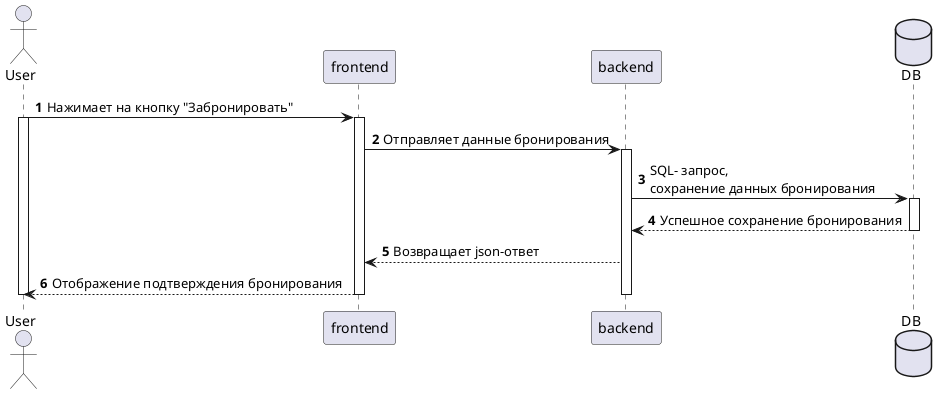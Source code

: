 @startuml
actor User
participant frontend 
participant backend
database DB
autonumber


User -> frontend  : Нажимает на кнопку "Забронировать"
activate User
activate frontend
frontend  -> backend : Отправляет данные бронирования 
activate backend
backend -> DB : SQL- запрос, \nсохранение данных бронирования
activate DB
DB --> backend : Успешное сохранение бронирования
deactivate DB
backend --> frontend  :  Возвращает json-ответ
frontend --> User : Отображение подтверждения бронирования
deactivate backend
deactivate frontend 
deactivate User
